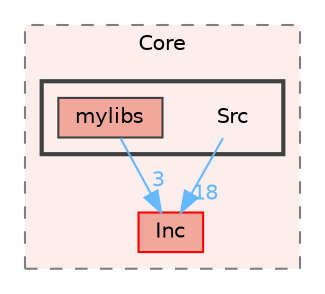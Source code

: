 digraph "/home/oliver/Documents/3A/Actionneur_Automatique_appliqee/2324_ESE3745_BelliardPriou/NUCLEO-G474RET6-Inverter_Pinout/Core/Src"
{
 // LATEX_PDF_SIZE
  bgcolor="transparent";
  edge [fontname=Helvetica,fontsize=10,labelfontname=Helvetica,labelfontsize=10];
  node [fontname=Helvetica,fontsize=10,shape=box,height=0.2,width=0.4];
  compound=true
  subgraph clusterdir_8a251b85e311ace597268a108f2529ad {
    graph [ bgcolor="#fceeec", pencolor="grey50", label="Core", fontname=Helvetica,fontsize=10 style="filled,dashed", URL="dir_8a251b85e311ace597268a108f2529ad.html",tooltip=""]
  dir_2ba5ebc6d54b701373799274d3aa5ed8 [label="Inc", fillcolor="#f2a79d", color="red", style="filled", URL="dir_2ba5ebc6d54b701373799274d3aa5ed8.html",tooltip=""];
  subgraph clusterdir_f144d9c9c2e05e321eafd86937aa81c6 {
    graph [ bgcolor="#fceeec", pencolor="grey25", label="", fontname=Helvetica,fontsize=10 style="filled,bold", URL="dir_f144d9c9c2e05e321eafd86937aa81c6.html",tooltip=""]
    dir_f144d9c9c2e05e321eafd86937aa81c6 [shape=plaintext, label="Src"];
  dir_763ac04e8351171d824bcf12b275d2cc [label="mylibs", fillcolor="#f2a79d", color="grey25", style="filled", URL="dir_763ac04e8351171d824bcf12b275d2cc.html",tooltip=""];
  }
  }
  dir_f144d9c9c2e05e321eafd86937aa81c6->dir_2ba5ebc6d54b701373799274d3aa5ed8 [headlabel="18", labeldistance=1.5 headhref="dir_000005_000001.html" href="dir_000005_000001.html" color="steelblue1" fontcolor="steelblue1"];
  dir_763ac04e8351171d824bcf12b275d2cc->dir_2ba5ebc6d54b701373799274d3aa5ed8 [headlabel="3", labeldistance=1.5 headhref="dir_000003_000001.html" href="dir_000003_000001.html" color="steelblue1" fontcolor="steelblue1"];
}
